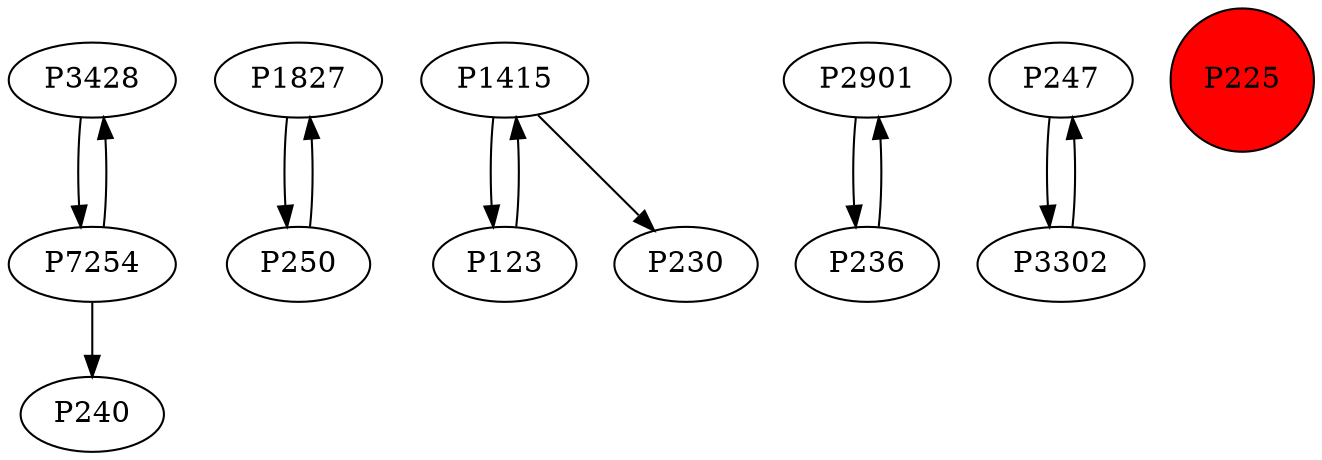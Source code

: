 digraph {
	P3428 -> P7254
	P1827 -> P250
	P1415 -> P123
	P7254 -> P3428
	P7254 -> P240
	P123 -> P1415
	P1415 -> P230
	P2901 -> P236
	P236 -> P2901
	P247 -> P3302
	P3302 -> P247
	P250 -> P1827
	P225 [shape=circle]
	P225 [style=filled]
	P225 [fillcolor=red]
}